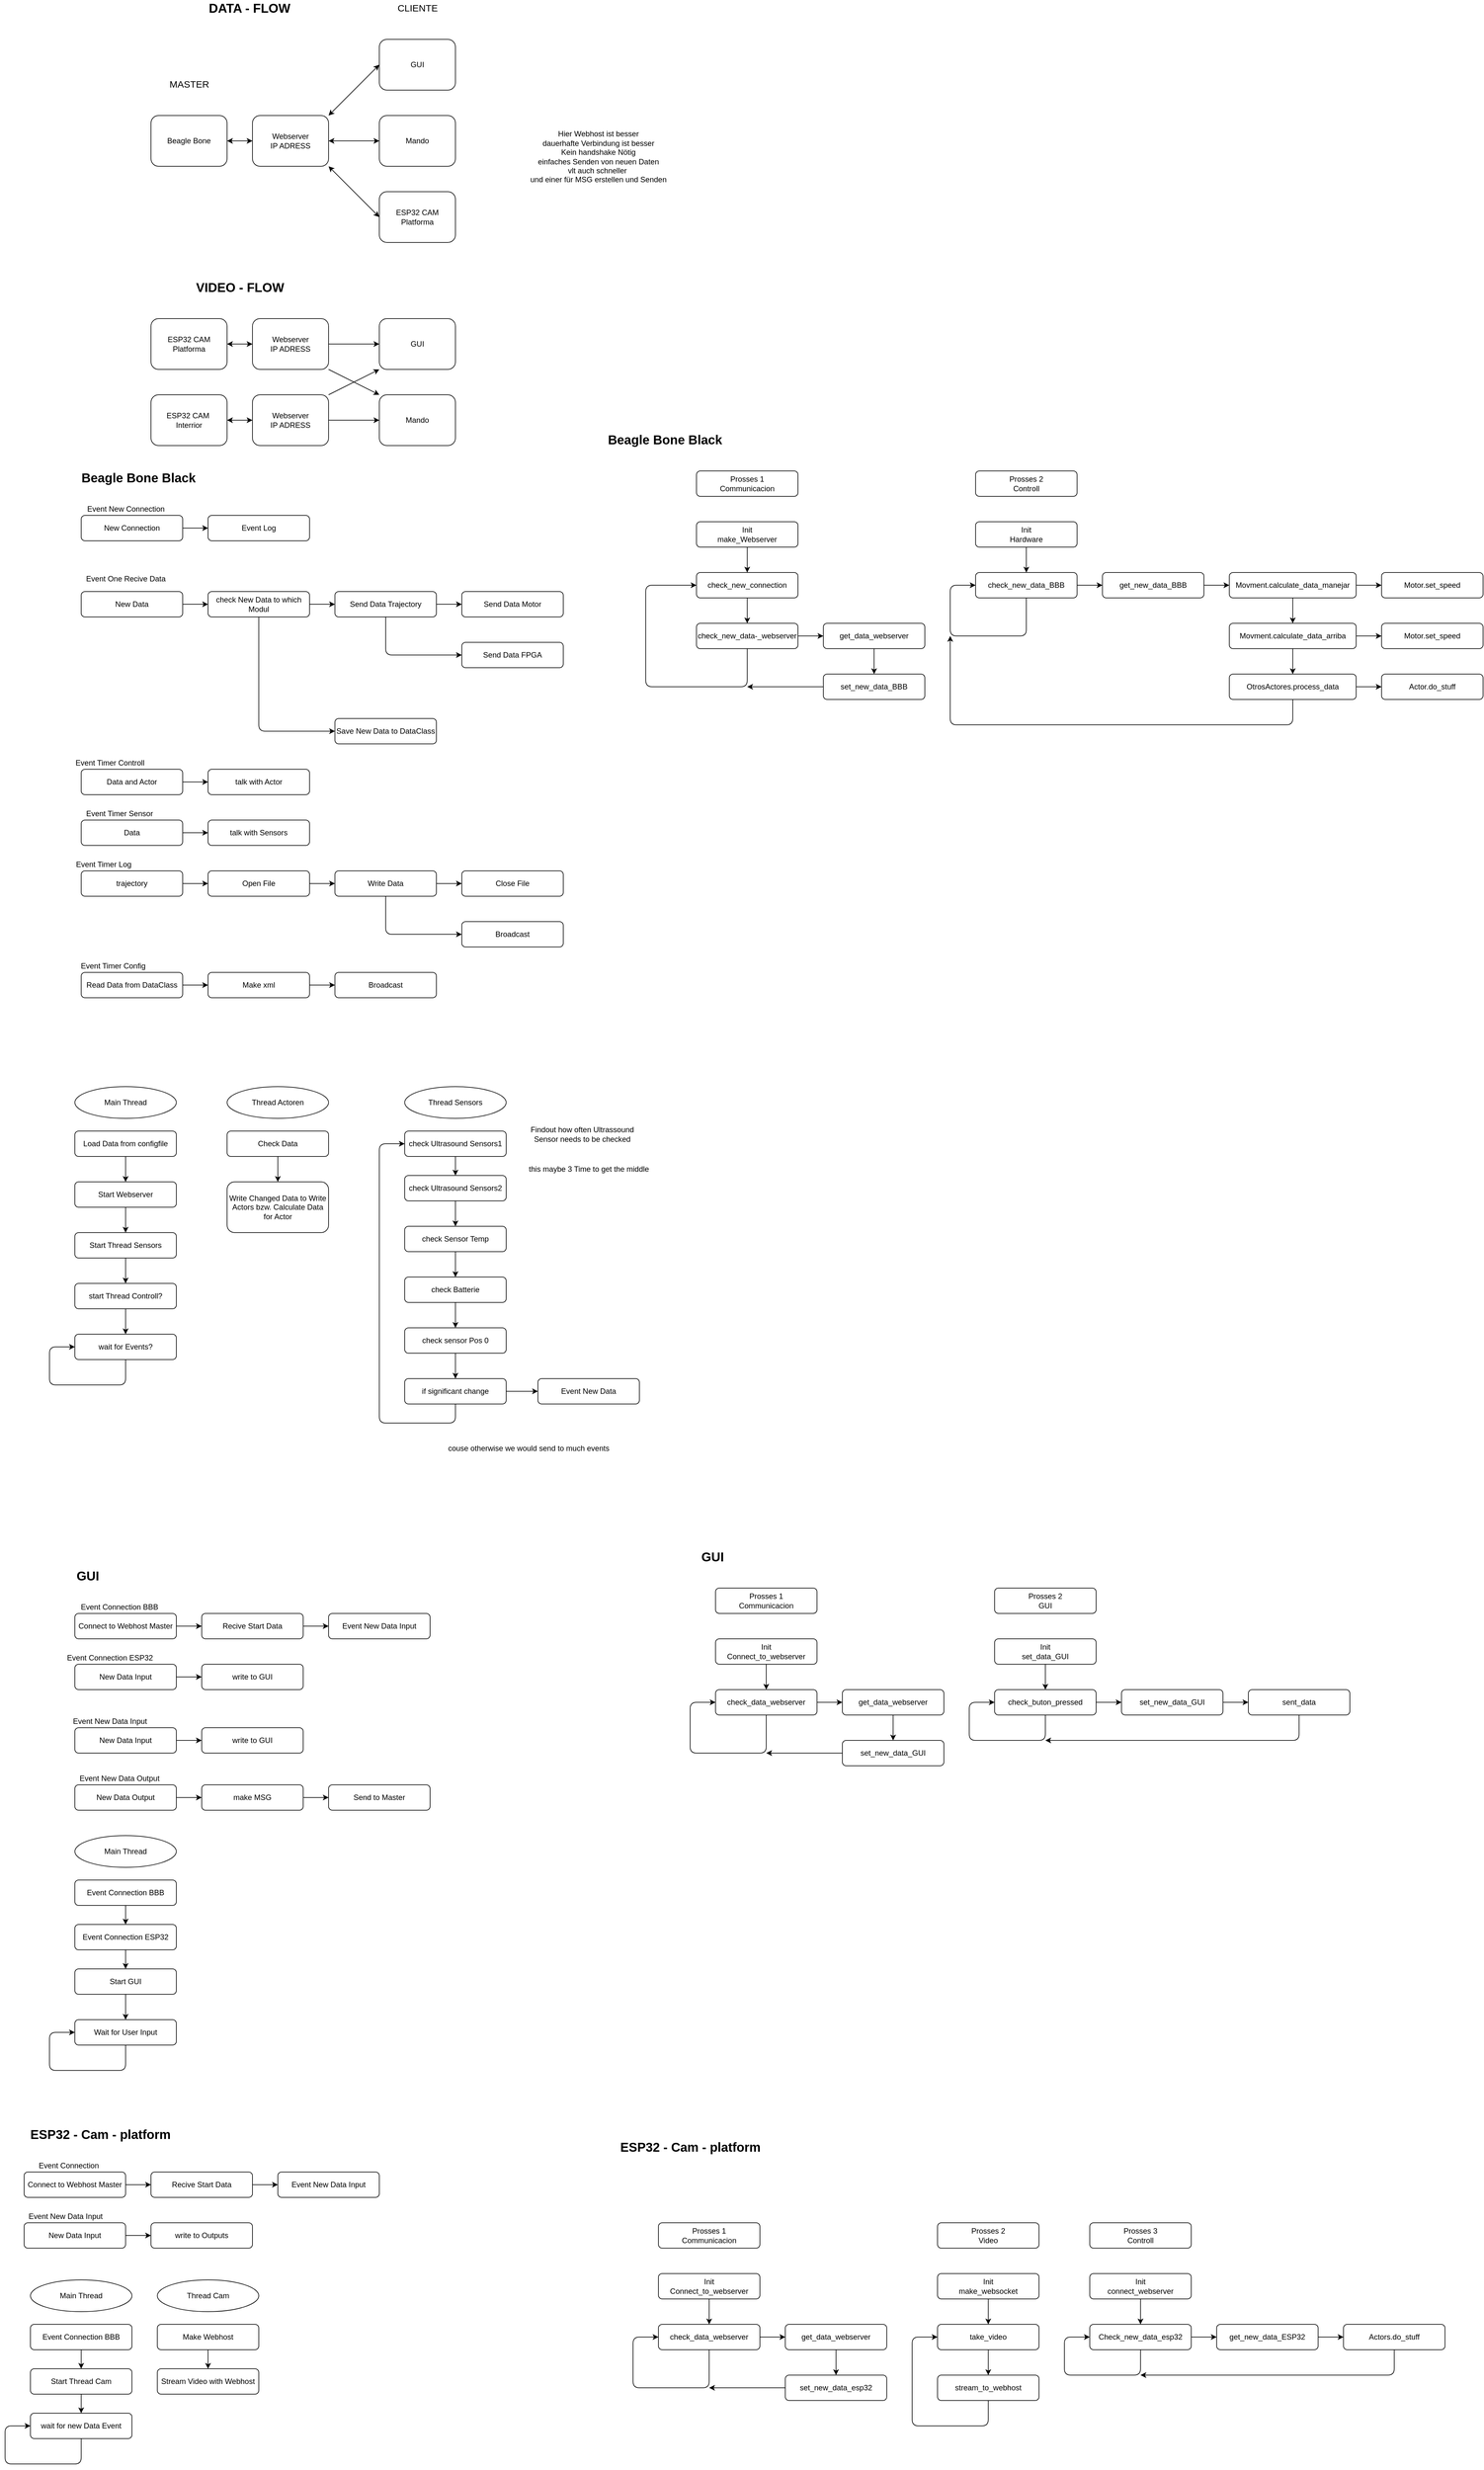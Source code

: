 <mxfile>
    <diagram id="vDkpHy24H6BLEEyWHWST" name="Page-1">
        <mxGraphModel dx="1338" dy="771" grid="1" gridSize="10" guides="1" tooltips="1" connect="1" arrows="1" fold="1" page="1" pageScale="1" pageWidth="850" pageHeight="1100" math="0" shadow="0">
            <root>
                <mxCell id="0"/>
                <mxCell id="1" parent="0"/>
                <mxCell id="81" value="" style="edgeStyle=none;html=1;fontSize=20;startArrow=classic;startFill=1;" parent="1" target="79" edge="1">
                    <mxGeometry relative="1" as="geometry">
                        <mxPoint x="510" y="250" as="sourcePoint"/>
                    </mxGeometry>
                </mxCell>
                <mxCell id="51" value="ESP32 CAM Platforma" style="rounded=1;whiteSpace=wrap;html=1;" parent="1" vertex="1">
                    <mxGeometry x="750" y="330" width="120" height="80" as="geometry"/>
                </mxCell>
                <mxCell id="53" value="GUI" style="rounded=1;whiteSpace=wrap;html=1;" parent="1" vertex="1">
                    <mxGeometry x="750" y="90" width="120" height="80" as="geometry"/>
                </mxCell>
                <mxCell id="55" value="Mando" style="rounded=1;whiteSpace=wrap;html=1;" parent="1" vertex="1">
                    <mxGeometry x="750" y="210" width="120" height="80" as="geometry"/>
                </mxCell>
                <mxCell id="59" value="&lt;font style=&quot;font-size: 15px&quot;&gt;MASTER&lt;/font&gt;" style="text;html=1;align=center;verticalAlign=middle;resizable=0;points=[];autosize=1;strokeColor=none;fillColor=none;" parent="1" vertex="1">
                    <mxGeometry x="410" y="150" width="80" height="20" as="geometry"/>
                </mxCell>
                <mxCell id="60" value="&lt;font style=&quot;font-size: 15px&quot;&gt;CLIENTE&lt;/font&gt;" style="text;html=1;align=center;verticalAlign=middle;resizable=0;points=[];autosize=1;strokeColor=none;fillColor=none;" parent="1" vertex="1">
                    <mxGeometry x="770" y="30" width="80" height="20" as="geometry"/>
                </mxCell>
                <mxCell id="61" value="&lt;font style=&quot;font-size: 20px&quot;&gt;&lt;b&gt;DATA - FLOW&lt;br&gt;&lt;/b&gt;&lt;/font&gt;" style="text;html=1;align=center;verticalAlign=middle;resizable=0;points=[];autosize=1;strokeColor=none;fillColor=none;" parent="1" vertex="1">
                    <mxGeometry x="475" y="30" width="140" height="20" as="geometry"/>
                </mxCell>
                <mxCell id="62" value="" style="endArrow=classic;startArrow=classic;html=1;fontSize=15;entryX=1;entryY=1;entryDx=0;entryDy=0;exitX=0;exitY=0.5;exitDx=0;exitDy=0;" parent="1" source="51" target="79" edge="1">
                    <mxGeometry width="50" height="50" relative="1" as="geometry">
                        <mxPoint x="530" y="430" as="sourcePoint"/>
                        <mxPoint x="580" y="380" as="targetPoint"/>
                    </mxGeometry>
                </mxCell>
                <mxCell id="68" value="GUI" style="rounded=1;whiteSpace=wrap;html=1;" parent="1" vertex="1">
                    <mxGeometry x="750" y="530" width="120" height="80" as="geometry"/>
                </mxCell>
                <mxCell id="69" value="Mando" style="rounded=1;whiteSpace=wrap;html=1;" parent="1" vertex="1">
                    <mxGeometry x="750" y="650" width="120" height="80" as="geometry"/>
                </mxCell>
                <mxCell id="72" value="&lt;font style=&quot;font-size: 20px&quot;&gt;&lt;b&gt;VIDEO - FLOW&lt;br&gt;&lt;/b&gt;&lt;/font&gt;" style="text;html=1;align=center;verticalAlign=middle;resizable=0;points=[];autosize=1;strokeColor=none;fillColor=none;" parent="1" vertex="1">
                    <mxGeometry x="455" y="470" width="150" height="20" as="geometry"/>
                </mxCell>
                <mxCell id="76" value="ESP32 CAM Platforma" style="rounded=1;whiteSpace=wrap;html=1;" parent="1" vertex="1">
                    <mxGeometry x="390" y="530" width="120" height="80" as="geometry"/>
                </mxCell>
                <mxCell id="77" value="ESP32 CAM&amp;nbsp;&lt;br&gt;Interrior" style="rounded=1;whiteSpace=wrap;html=1;" parent="1" vertex="1">
                    <mxGeometry x="390" y="650" width="120" height="80" as="geometry"/>
                </mxCell>
                <mxCell id="78" value="" style="endArrow=classic;startArrow=classic;html=1;fontSize=20;exitX=1;exitY=0.5;exitDx=0;exitDy=0;" parent="1" source="76" edge="1">
                    <mxGeometry width="50" height="50" relative="1" as="geometry">
                        <mxPoint x="560" y="810" as="sourcePoint"/>
                        <mxPoint x="550" y="570" as="targetPoint"/>
                    </mxGeometry>
                </mxCell>
                <mxCell id="79" value="Webserver&lt;br&gt;IP ADRESS" style="rounded=1;whiteSpace=wrap;html=1;" parent="1" vertex="1">
                    <mxGeometry x="550" y="210" width="120" height="80" as="geometry"/>
                </mxCell>
                <mxCell id="82" value="" style="endArrow=classic;startArrow=classic;html=1;fontSize=20;entryX=0;entryY=0.5;entryDx=0;entryDy=0;exitX=1;exitY=0.5;exitDx=0;exitDy=0;" parent="1" source="79" target="55" edge="1">
                    <mxGeometry width="50" height="50" relative="1" as="geometry">
                        <mxPoint x="540" y="430" as="sourcePoint"/>
                        <mxPoint x="590" y="380" as="targetPoint"/>
                    </mxGeometry>
                </mxCell>
                <mxCell id="83" value="" style="endArrow=classic;startArrow=classic;html=1;fontSize=20;entryX=0;entryY=0.5;entryDx=0;entryDy=0;exitX=1;exitY=0;exitDx=0;exitDy=0;" parent="1" source="79" target="53" edge="1">
                    <mxGeometry width="50" height="50" relative="1" as="geometry">
                        <mxPoint x="680" y="260" as="sourcePoint"/>
                        <mxPoint x="760" y="260" as="targetPoint"/>
                    </mxGeometry>
                </mxCell>
                <mxCell id="85" value="Webserver&lt;br&gt;IP ADRESS" style="rounded=1;whiteSpace=wrap;html=1;" parent="1" vertex="1">
                    <mxGeometry x="550" y="530" width="120" height="80" as="geometry"/>
                </mxCell>
                <mxCell id="87" value="Webserver&lt;br&gt;IP ADRESS" style="rounded=1;whiteSpace=wrap;html=1;" parent="1" vertex="1">
                    <mxGeometry x="550" y="650" width="120" height="80" as="geometry"/>
                </mxCell>
                <mxCell id="88" value="" style="endArrow=classic;startArrow=classic;html=1;fontSize=20;exitX=1;exitY=0.5;exitDx=0;exitDy=0;entryX=0;entryY=0.5;entryDx=0;entryDy=0;" parent="1" source="77" target="87" edge="1">
                    <mxGeometry width="50" height="50" relative="1" as="geometry">
                        <mxPoint x="520" y="580" as="sourcePoint"/>
                        <mxPoint x="560" y="580" as="targetPoint"/>
                    </mxGeometry>
                </mxCell>
                <mxCell id="92" value="" style="endArrow=classic;html=1;fontSize=20;entryX=0;entryY=0.5;entryDx=0;entryDy=0;exitX=1;exitY=0.5;exitDx=0;exitDy=0;" parent="1" source="85" target="68" edge="1">
                    <mxGeometry width="50" height="50" relative="1" as="geometry">
                        <mxPoint x="650" y="450" as="sourcePoint"/>
                        <mxPoint x="700" y="400" as="targetPoint"/>
                    </mxGeometry>
                </mxCell>
                <mxCell id="93" value="" style="endArrow=classic;html=1;fontSize=20;entryX=0;entryY=0;entryDx=0;entryDy=0;exitX=1;exitY=1;exitDx=0;exitDy=0;" parent="1" source="85" target="69" edge="1">
                    <mxGeometry width="50" height="50" relative="1" as="geometry">
                        <mxPoint x="680" y="580" as="sourcePoint"/>
                        <mxPoint x="760" y="580" as="targetPoint"/>
                    </mxGeometry>
                </mxCell>
                <mxCell id="94" value="" style="endArrow=classic;html=1;fontSize=20;entryX=0;entryY=1;entryDx=0;entryDy=0;exitX=1;exitY=0;exitDx=0;exitDy=0;" parent="1" source="87" target="68" edge="1">
                    <mxGeometry width="50" height="50" relative="1" as="geometry">
                        <mxPoint x="680" y="620" as="sourcePoint"/>
                        <mxPoint x="760" y="660" as="targetPoint"/>
                    </mxGeometry>
                </mxCell>
                <mxCell id="95" value="" style="endArrow=classic;html=1;fontSize=20;entryX=0;entryY=0.5;entryDx=0;entryDy=0;exitX=1;exitY=0.5;exitDx=0;exitDy=0;" parent="1" source="87" target="69" edge="1">
                    <mxGeometry width="50" height="50" relative="1" as="geometry">
                        <mxPoint x="680" y="660" as="sourcePoint"/>
                        <mxPoint x="760" y="620" as="targetPoint"/>
                    </mxGeometry>
                </mxCell>
                <mxCell id="96" value="Prosses 1&lt;br&gt;Communicacion" style="rounded=1;whiteSpace=wrap;html=1;" parent="1" vertex="1">
                    <mxGeometry x="1250" y="770" width="160" height="40" as="geometry"/>
                </mxCell>
                <mxCell id="97" value="Prosses 2&lt;br&gt;Controll" style="rounded=1;whiteSpace=wrap;html=1;" parent="1" vertex="1">
                    <mxGeometry x="1690" y="770" width="160" height="40" as="geometry"/>
                </mxCell>
                <mxCell id="107" value="" style="edgeStyle=none;html=1;" parent="1" source="99" target="105" edge="1">
                    <mxGeometry relative="1" as="geometry"/>
                </mxCell>
                <mxCell id="99" value="Init&lt;br&gt;make_Webserver" style="rounded=1;whiteSpace=wrap;html=1;" parent="1" vertex="1">
                    <mxGeometry x="1250" y="850" width="160" height="40" as="geometry"/>
                </mxCell>
                <mxCell id="159" value="" style="edgeStyle=none;html=1;" parent="1" source="100" target="158" edge="1">
                    <mxGeometry relative="1" as="geometry"/>
                </mxCell>
                <mxCell id="100" value="check_new_data-_webserver" style="rounded=1;whiteSpace=wrap;html=1;" parent="1" vertex="1">
                    <mxGeometry x="1250" y="1010" width="160" height="40" as="geometry"/>
                </mxCell>
                <mxCell id="157" value="" style="edgeStyle=none;html=1;" parent="1" source="102" edge="1">
                    <mxGeometry relative="1" as="geometry">
                        <mxPoint x="1330" y="1110" as="targetPoint"/>
                    </mxGeometry>
                </mxCell>
                <mxCell id="102" value="set_new_data_BBB" style="rounded=1;whiteSpace=wrap;html=1;" parent="1" vertex="1">
                    <mxGeometry x="1450" y="1090" width="160" height="40" as="geometry"/>
                </mxCell>
                <mxCell id="104" value="&lt;font style=&quot;font-size: 20px&quot;&gt;&lt;b&gt;Beagle Bone Black&lt;br&gt;&lt;/b&gt;&lt;/font&gt;" style="text;html=1;align=center;verticalAlign=middle;resizable=0;points=[];autosize=1;strokeColor=none;fillColor=none;" parent="1" vertex="1">
                    <mxGeometry x="270" y="770" width="200" height="20" as="geometry"/>
                </mxCell>
                <mxCell id="108" value="" style="edgeStyle=none;html=1;" parent="1" source="105" target="100" edge="1">
                    <mxGeometry relative="1" as="geometry"/>
                </mxCell>
                <mxCell id="105" value="check_new_connection" style="rounded=1;whiteSpace=wrap;html=1;" parent="1" vertex="1">
                    <mxGeometry x="1250" y="930" width="160" height="40" as="geometry"/>
                </mxCell>
                <mxCell id="113" value="" style="endArrow=classic;html=1;exitX=0.5;exitY=1;exitDx=0;exitDy=0;entryX=0;entryY=0.5;entryDx=0;entryDy=0;" parent="1" source="100" target="105" edge="1">
                    <mxGeometry width="50" height="50" relative="1" as="geometry">
                        <mxPoint x="1330" y="1130" as="sourcePoint"/>
                        <mxPoint x="1170" y="970" as="targetPoint"/>
                        <Array as="points">
                            <mxPoint x="1330" y="1110"/>
                            <mxPoint x="1240" y="1110"/>
                            <mxPoint x="1170" y="1110"/>
                            <mxPoint x="1170" y="950"/>
                        </Array>
                    </mxGeometry>
                </mxCell>
                <mxCell id="116" value="" style="edgeStyle=none;html=1;" parent="1" source="114" target="115" edge="1">
                    <mxGeometry relative="1" as="geometry"/>
                </mxCell>
                <mxCell id="114" value="Init&lt;br&gt;Hardware" style="rounded=1;whiteSpace=wrap;html=1;" parent="1" vertex="1">
                    <mxGeometry x="1690" y="850" width="160" height="40" as="geometry"/>
                </mxCell>
                <mxCell id="131" value="" style="edgeStyle=none;html=1;" parent="1" source="115" target="130" edge="1">
                    <mxGeometry relative="1" as="geometry"/>
                </mxCell>
                <mxCell id="115" value="check_new_data_BBB" style="rounded=1;whiteSpace=wrap;html=1;" parent="1" vertex="1">
                    <mxGeometry x="1690" y="930" width="160" height="40" as="geometry"/>
                </mxCell>
                <mxCell id="120" value="" style="edgeStyle=none;html=1;" parent="1" source="117" target="119" edge="1">
                    <mxGeometry relative="1" as="geometry"/>
                </mxCell>
                <mxCell id="122" value="" style="edgeStyle=none;html=1;" parent="1" source="117" target="121" edge="1">
                    <mxGeometry relative="1" as="geometry"/>
                </mxCell>
                <mxCell id="117" value="Movment.calculate_data_manejar" style="rounded=1;whiteSpace=wrap;html=1;" parent="1" vertex="1">
                    <mxGeometry x="2090" y="930" width="200" height="40" as="geometry"/>
                </mxCell>
                <mxCell id="119" value="Motor.set_speed" style="rounded=1;whiteSpace=wrap;html=1;" parent="1" vertex="1">
                    <mxGeometry x="2330" y="930" width="160" height="40" as="geometry"/>
                </mxCell>
                <mxCell id="124" value="" style="edgeStyle=none;html=1;" parent="1" source="121" target="123" edge="1">
                    <mxGeometry relative="1" as="geometry"/>
                </mxCell>
                <mxCell id="126" value="" style="edgeStyle=none;html=1;" parent="1" source="121" target="125" edge="1">
                    <mxGeometry relative="1" as="geometry"/>
                </mxCell>
                <mxCell id="121" value="Movment.calculate_data_arriba" style="rounded=1;whiteSpace=wrap;html=1;" parent="1" vertex="1">
                    <mxGeometry x="2090" y="1010" width="200" height="40" as="geometry"/>
                </mxCell>
                <mxCell id="123" value="Motor.set_speed" style="rounded=1;whiteSpace=wrap;html=1;" parent="1" vertex="1">
                    <mxGeometry x="2330" y="1010" width="160" height="40" as="geometry"/>
                </mxCell>
                <mxCell id="128" value="" style="edgeStyle=none;html=1;" parent="1" source="125" target="127" edge="1">
                    <mxGeometry relative="1" as="geometry"/>
                </mxCell>
                <mxCell id="125" value="OtrosActores.process_data" style="rounded=1;whiteSpace=wrap;html=1;" parent="1" vertex="1">
                    <mxGeometry x="2090" y="1090" width="200" height="40" as="geometry"/>
                </mxCell>
                <mxCell id="127" value="Actor.do_stuff" style="rounded=1;whiteSpace=wrap;html=1;" parent="1" vertex="1">
                    <mxGeometry x="2330" y="1090" width="160" height="40" as="geometry"/>
                </mxCell>
                <mxCell id="129" value="" style="endArrow=classic;html=1;exitX=0.5;exitY=1;exitDx=0;exitDy=0;entryX=0;entryY=0.5;entryDx=0;entryDy=0;" parent="1" source="115" target="115" edge="1">
                    <mxGeometry width="50" height="50" relative="1" as="geometry">
                        <mxPoint x="1770" y="1320" as="sourcePoint"/>
                        <mxPoint x="1650" y="870" as="targetPoint"/>
                        <Array as="points">
                            <mxPoint x="1770" y="1030"/>
                            <mxPoint x="1650" y="1030"/>
                            <mxPoint x="1650" y="950"/>
                        </Array>
                    </mxGeometry>
                </mxCell>
                <mxCell id="132" value="" style="edgeStyle=none;html=1;" parent="1" source="130" target="117" edge="1">
                    <mxGeometry relative="1" as="geometry"/>
                </mxCell>
                <mxCell id="130" value="get_new_data_BBB" style="rounded=1;whiteSpace=wrap;html=1;" parent="1" vertex="1">
                    <mxGeometry x="1890" y="930" width="160" height="40" as="geometry"/>
                </mxCell>
                <mxCell id="133" value="&lt;font style=&quot;font-size: 20px&quot;&gt;&lt;b&gt;GUI&lt;br&gt;&lt;/b&gt;&lt;/font&gt;" style="text;html=1;align=center;verticalAlign=middle;resizable=0;points=[];autosize=1;strokeColor=none;fillColor=none;" parent="1" vertex="1">
                    <mxGeometry x="265" y="2500" width="50" height="20" as="geometry"/>
                </mxCell>
                <mxCell id="134" value="Prosses 1&lt;br&gt;Communicacion" style="rounded=1;whiteSpace=wrap;html=1;" parent="1" vertex="1">
                    <mxGeometry x="1280" y="2530" width="160" height="40" as="geometry"/>
                </mxCell>
                <mxCell id="135" value="Prosses 2&lt;br&gt;GUI" style="rounded=1;whiteSpace=wrap;html=1;" parent="1" vertex="1">
                    <mxGeometry x="1720" y="2530" width="160" height="40" as="geometry"/>
                </mxCell>
                <mxCell id="154" value="" style="edgeStyle=none;html=1;" parent="1" source="138" target="139" edge="1">
                    <mxGeometry relative="1" as="geometry"/>
                </mxCell>
                <mxCell id="138" value="Init&lt;br&gt;Connect_to_webserver" style="rounded=1;whiteSpace=wrap;html=1;" parent="1" vertex="1">
                    <mxGeometry x="1280" y="2610" width="160" height="40" as="geometry"/>
                </mxCell>
                <mxCell id="232" value="" style="edgeStyle=none;html=1;" parent="1" source="139" target="151" edge="1">
                    <mxGeometry relative="1" as="geometry"/>
                </mxCell>
                <mxCell id="139" value="check_data_webserver" style="rounded=1;whiteSpace=wrap;html=1;" parent="1" vertex="1">
                    <mxGeometry x="1280" y="2690" width="160" height="40" as="geometry"/>
                </mxCell>
                <mxCell id="141" value="Init&lt;br&gt;set_data_GUI" style="rounded=1;whiteSpace=wrap;html=1;" parent="1" vertex="1">
                    <mxGeometry x="1720" y="2610" width="160" height="40" as="geometry"/>
                </mxCell>
                <mxCell id="145" value="" style="edgeStyle=none;html=1;" parent="1" target="144" edge="1">
                    <mxGeometry relative="1" as="geometry">
                        <mxPoint x="1800" y="2650" as="sourcePoint"/>
                    </mxGeometry>
                </mxCell>
                <mxCell id="234" value="" style="edgeStyle=none;html=1;" parent="1" source="144" target="155" edge="1">
                    <mxGeometry relative="1" as="geometry"/>
                </mxCell>
                <mxCell id="144" value="check_buton_pressed" style="rounded=1;whiteSpace=wrap;html=1;" parent="1" vertex="1">
                    <mxGeometry x="1720" y="2690" width="160" height="40" as="geometry"/>
                </mxCell>
                <mxCell id="146" value="sent_data" style="rounded=1;whiteSpace=wrap;html=1;" parent="1" vertex="1">
                    <mxGeometry x="2120" y="2690" width="160" height="40" as="geometry"/>
                </mxCell>
                <mxCell id="165" value="" style="edgeStyle=none;html=1;" parent="1" source="151" target="162" edge="1">
                    <mxGeometry relative="1" as="geometry"/>
                </mxCell>
                <mxCell id="151" value="get_data_webserver" style="rounded=1;whiteSpace=wrap;html=1;" parent="1" vertex="1">
                    <mxGeometry x="1480" y="2690" width="160" height="40" as="geometry"/>
                </mxCell>
                <mxCell id="156" value="" style="edgeStyle=none;html=1;" parent="1" source="155" target="146" edge="1">
                    <mxGeometry relative="1" as="geometry"/>
                </mxCell>
                <mxCell id="155" value="set_new_data_GUI" style="rounded=1;whiteSpace=wrap;html=1;" parent="1" vertex="1">
                    <mxGeometry x="1920" y="2690" width="160" height="40" as="geometry"/>
                </mxCell>
                <mxCell id="160" value="" style="edgeStyle=none;html=1;" parent="1" source="158" target="102" edge="1">
                    <mxGeometry relative="1" as="geometry"/>
                </mxCell>
                <mxCell id="158" value="get_data_webserver" style="rounded=1;whiteSpace=wrap;html=1;" parent="1" vertex="1">
                    <mxGeometry x="1450" y="1010" width="160" height="40" as="geometry"/>
                </mxCell>
                <mxCell id="163" value="" style="edgeStyle=none;html=1;" parent="1" source="162" edge="1">
                    <mxGeometry relative="1" as="geometry">
                        <mxPoint x="1360" y="2790" as="targetPoint"/>
                    </mxGeometry>
                </mxCell>
                <mxCell id="162" value="set_new_data_GUI" style="rounded=1;whiteSpace=wrap;html=1;" parent="1" vertex="1">
                    <mxGeometry x="1480" y="2770" width="160" height="40" as="geometry"/>
                </mxCell>
                <mxCell id="164" value="" style="endArrow=classic;html=1;exitX=0.5;exitY=1;exitDx=0;exitDy=0;entryX=0;entryY=0.5;entryDx=0;entryDy=0;" parent="1" source="139" target="139" edge="1">
                    <mxGeometry width="50" height="50" relative="1" as="geometry">
                        <mxPoint x="1360" y="2810" as="sourcePoint"/>
                        <mxPoint x="1240" y="2690" as="targetPoint"/>
                        <Array as="points">
                            <mxPoint x="1360" y="2790"/>
                            <mxPoint x="1240" y="2790"/>
                            <mxPoint x="1240" y="2710"/>
                        </Array>
                    </mxGeometry>
                </mxCell>
                <mxCell id="166" value="" style="endArrow=classic;html=1;exitX=0.5;exitY=1;exitDx=0;exitDy=0;entryX=0;entryY=0.5;entryDx=0;entryDy=0;" parent="1" target="144" edge="1">
                    <mxGeometry width="50" height="50" relative="1" as="geometry">
                        <mxPoint x="1800" y="2730" as="sourcePoint"/>
                        <mxPoint x="1720" y="2630" as="targetPoint"/>
                        <Array as="points">
                            <mxPoint x="1800" y="2770"/>
                            <mxPoint x="1680" y="2770"/>
                            <mxPoint x="1680" y="2710"/>
                        </Array>
                    </mxGeometry>
                </mxCell>
                <mxCell id="167" value="&lt;font style=&quot;font-size: 20px&quot;&gt;&lt;b&gt;ESP32 - Cam - platform&lt;br&gt;&lt;/b&gt;&lt;/font&gt;" style="text;html=1;align=center;verticalAlign=middle;resizable=0;points=[];autosize=1;strokeColor=none;fillColor=none;" parent="1" vertex="1">
                    <mxGeometry x="190" y="3380" width="240" height="20" as="geometry"/>
                </mxCell>
                <mxCell id="168" value="Prosses 1&lt;br&gt;Communicacion" style="rounded=1;whiteSpace=wrap;html=1;" parent="1" vertex="1">
                    <mxGeometry x="1190" y="3530" width="160" height="40" as="geometry"/>
                </mxCell>
                <mxCell id="169" value="Prosses 3&lt;br&gt;Controll" style="rounded=1;whiteSpace=wrap;html=1;" parent="1" vertex="1">
                    <mxGeometry x="1870" y="3530" width="160" height="40" as="geometry"/>
                </mxCell>
                <mxCell id="170" value="" style="edgeStyle=none;html=1;" parent="1" source="171" target="173" edge="1">
                    <mxGeometry relative="1" as="geometry"/>
                </mxCell>
                <mxCell id="171" value="Init&lt;br&gt;make_websocket" style="rounded=1;whiteSpace=wrap;html=1;" parent="1" vertex="1">
                    <mxGeometry x="1630" y="3610" width="160" height="40" as="geometry"/>
                </mxCell>
                <mxCell id="190" value="" style="edgeStyle=none;html=1;" parent="1" source="173" target="183" edge="1">
                    <mxGeometry relative="1" as="geometry"/>
                </mxCell>
                <mxCell id="173" value="take_video" style="rounded=1;whiteSpace=wrap;html=1;" parent="1" vertex="1">
                    <mxGeometry x="1630" y="3690" width="160" height="40" as="geometry"/>
                </mxCell>
                <mxCell id="174" value="Init&lt;br&gt;connect_webserver" style="rounded=1;whiteSpace=wrap;html=1;" parent="1" vertex="1">
                    <mxGeometry x="1870" y="3610" width="160" height="40" as="geometry"/>
                </mxCell>
                <mxCell id="175" value="" style="edgeStyle=none;html=1;" parent="1" target="177" edge="1">
                    <mxGeometry relative="1" as="geometry">
                        <mxPoint x="1950" y="3650" as="sourcePoint"/>
                    </mxGeometry>
                </mxCell>
                <mxCell id="235" value="" style="edgeStyle=none;html=1;" parent="1" source="177" target="182" edge="1">
                    <mxGeometry relative="1" as="geometry"/>
                </mxCell>
                <mxCell id="177" value="Check_new_data_esp32" style="rounded=1;whiteSpace=wrap;html=1;" parent="1" vertex="1">
                    <mxGeometry x="1870" y="3690" width="160" height="40" as="geometry"/>
                </mxCell>
                <mxCell id="178" value="Actors.do_stuff" style="rounded=1;whiteSpace=wrap;html=1;" parent="1" vertex="1">
                    <mxGeometry x="2270" y="3690" width="160" height="40" as="geometry"/>
                </mxCell>
                <mxCell id="181" value="" style="edgeStyle=none;html=1;" parent="1" source="182" edge="1">
                    <mxGeometry relative="1" as="geometry">
                        <mxPoint x="2270" y="3710" as="targetPoint"/>
                    </mxGeometry>
                </mxCell>
                <mxCell id="182" value="get_new_data_ESP32" style="rounded=1;whiteSpace=wrap;html=1;" parent="1" vertex="1">
                    <mxGeometry x="2070" y="3690" width="160" height="40" as="geometry"/>
                </mxCell>
                <mxCell id="183" value="stream_to_webhost" style="rounded=1;whiteSpace=wrap;html=1;" parent="1" vertex="1">
                    <mxGeometry x="1630" y="3770" width="160" height="40" as="geometry"/>
                </mxCell>
                <mxCell id="186" value="" style="endArrow=classic;html=1;exitX=0.5;exitY=1;exitDx=0;exitDy=0;entryX=0;entryY=0.5;entryDx=0;entryDy=0;" parent="1" source="183" target="173" edge="1">
                    <mxGeometry width="50" height="50" relative="1" as="geometry">
                        <mxPoint x="1600" y="3910" as="sourcePoint"/>
                        <mxPoint x="1590" y="3690" as="targetPoint"/>
                        <Array as="points">
                            <mxPoint x="1710" y="3850"/>
                            <mxPoint x="1590" y="3850"/>
                            <mxPoint x="1590" y="3710"/>
                        </Array>
                    </mxGeometry>
                </mxCell>
                <mxCell id="187" value="" style="endArrow=classic;html=1;exitX=0.5;exitY=1;exitDx=0;exitDy=0;entryX=0;entryY=0.5;entryDx=0;entryDy=0;" parent="1" target="177" edge="1">
                    <mxGeometry width="50" height="50" relative="1" as="geometry">
                        <mxPoint x="1950" y="3730" as="sourcePoint"/>
                        <mxPoint x="1870" y="3630" as="targetPoint"/>
                        <Array as="points">
                            <mxPoint x="1950" y="3770"/>
                            <mxPoint x="1830" y="3770"/>
                            <mxPoint x="1830" y="3710"/>
                        </Array>
                    </mxGeometry>
                </mxCell>
                <mxCell id="212" value="Prosses 2&lt;br&gt;Video" style="rounded=1;whiteSpace=wrap;html=1;" parent="1" vertex="1">
                    <mxGeometry x="1630" y="3530" width="160" height="40" as="geometry"/>
                </mxCell>
                <mxCell id="213" value="" style="edgeStyle=none;html=1;" parent="1" source="214" target="217" edge="1">
                    <mxGeometry relative="1" as="geometry"/>
                </mxCell>
                <mxCell id="214" value="Init&lt;br&gt;Connect_to_webserver" style="rounded=1;whiteSpace=wrap;html=1;" parent="1" vertex="1">
                    <mxGeometry x="1190" y="3610" width="160" height="40" as="geometry"/>
                </mxCell>
                <mxCell id="215" value="" style="edgeStyle=none;html=1;" parent="1" source="217" target="219" edge="1">
                    <mxGeometry relative="1" as="geometry">
                        <Array as="points">
                            <mxPoint x="1370" y="3710"/>
                        </Array>
                    </mxGeometry>
                </mxCell>
                <mxCell id="217" value="check_data_webserver" style="rounded=1;whiteSpace=wrap;html=1;" parent="1" vertex="1">
                    <mxGeometry x="1190" y="3690" width="160" height="40" as="geometry"/>
                </mxCell>
                <mxCell id="218" value="" style="edgeStyle=none;html=1;" parent="1" source="219" target="222" edge="1">
                    <mxGeometry relative="1" as="geometry"/>
                </mxCell>
                <mxCell id="219" value="get_data_webserver" style="rounded=1;whiteSpace=wrap;html=1;" parent="1" vertex="1">
                    <mxGeometry x="1390" y="3690" width="160" height="40" as="geometry"/>
                </mxCell>
                <mxCell id="221" value="" style="edgeStyle=none;html=1;" parent="1" source="222" edge="1">
                    <mxGeometry relative="1" as="geometry">
                        <mxPoint x="1270" y="3790" as="targetPoint"/>
                    </mxGeometry>
                </mxCell>
                <mxCell id="222" value="set_new_data_esp32" style="rounded=1;whiteSpace=wrap;html=1;" parent="1" vertex="1">
                    <mxGeometry x="1390" y="3770" width="160" height="40" as="geometry"/>
                </mxCell>
                <mxCell id="223" value="" style="endArrow=classic;html=1;exitX=0.5;exitY=1;exitDx=0;exitDy=0;entryX=0;entryY=0.5;entryDx=0;entryDy=0;" parent="1" source="217" target="217" edge="1">
                    <mxGeometry width="50" height="50" relative="1" as="geometry">
                        <mxPoint x="1270" y="3810" as="sourcePoint"/>
                        <mxPoint x="1150" y="3690" as="targetPoint"/>
                        <Array as="points">
                            <mxPoint x="1270" y="3790"/>
                            <mxPoint x="1150" y="3790"/>
                            <mxPoint x="1150" y="3710"/>
                        </Array>
                    </mxGeometry>
                </mxCell>
                <mxCell id="225" value="" style="endArrow=classic;html=1;exitX=0.5;exitY=1;exitDx=0;exitDy=0;" parent="1" source="125" edge="1">
                    <mxGeometry width="50" height="50" relative="1" as="geometry">
                        <mxPoint x="2170" y="1170" as="sourcePoint"/>
                        <mxPoint x="1650" y="1030" as="targetPoint"/>
                        <Array as="points">
                            <mxPoint x="2190" y="1170"/>
                            <mxPoint x="1960" y="1170"/>
                            <mxPoint x="1650" y="1170"/>
                        </Array>
                    </mxGeometry>
                </mxCell>
                <mxCell id="226" value="" style="endArrow=classic;html=1;exitX=0.5;exitY=1;exitDx=0;exitDy=0;" parent="1" source="178" edge="1">
                    <mxGeometry width="50" height="50" relative="1" as="geometry">
                        <mxPoint x="2080" y="3870" as="sourcePoint"/>
                        <mxPoint x="1950" y="3770" as="targetPoint"/>
                        <Array as="points">
                            <mxPoint x="2350" y="3770"/>
                        </Array>
                    </mxGeometry>
                </mxCell>
                <mxCell id="228" value="" style="endArrow=classic;html=1;exitX=0.5;exitY=1;exitDx=0;exitDy=0;" parent="1" source="146" edge="1">
                    <mxGeometry width="50" height="50" relative="1" as="geometry">
                        <mxPoint x="2170" y="2850" as="sourcePoint"/>
                        <mxPoint x="1800" y="2770" as="targetPoint"/>
                        <Array as="points">
                            <mxPoint x="2200" y="2770"/>
                        </Array>
                    </mxGeometry>
                </mxCell>
                <mxCell id="229" value="Beagle Bone" style="rounded=1;whiteSpace=wrap;html=1;" parent="1" vertex="1">
                    <mxGeometry x="390" y="210" width="120" height="80" as="geometry"/>
                </mxCell>
                <mxCell id="239" value="" style="edgeStyle=none;html=1;" parent="1" source="236" edge="1">
                    <mxGeometry relative="1" as="geometry">
                        <mxPoint x="480" y="860" as="targetPoint"/>
                    </mxGeometry>
                </mxCell>
                <mxCell id="236" value="New Connection" style="rounded=1;whiteSpace=wrap;html=1;" parent="1" vertex="1">
                    <mxGeometry x="280" y="840" width="160" height="40" as="geometry"/>
                </mxCell>
                <mxCell id="237" value="Event New Connection" style="text;html=1;align=center;verticalAlign=middle;resizable=0;points=[];autosize=1;strokeColor=none;fillColor=none;" parent="1" vertex="1">
                    <mxGeometry x="280" y="820" width="140" height="20" as="geometry"/>
                </mxCell>
                <mxCell id="443" value="" style="edgeStyle=none;html=1;" edge="1" parent="1" source="240" target="300">
                    <mxGeometry relative="1" as="geometry"/>
                </mxCell>
                <mxCell id="240" value="New Data" style="rounded=1;whiteSpace=wrap;html=1;" parent="1" vertex="1">
                    <mxGeometry x="280" y="960" width="160" height="40" as="geometry"/>
                </mxCell>
                <mxCell id="241" value="Event One Recive Data" style="text;html=1;align=center;verticalAlign=middle;resizable=0;points=[];autosize=1;strokeColor=none;fillColor=none;" parent="1" vertex="1">
                    <mxGeometry x="280" y="930" width="140" height="20" as="geometry"/>
                </mxCell>
                <mxCell id="242" value="Save New Data to DataClass" style="rounded=1;whiteSpace=wrap;html=1;" parent="1" vertex="1">
                    <mxGeometry x="680" y="1160" width="160" height="40" as="geometry"/>
                </mxCell>
                <mxCell id="251" value="" style="edgeStyle=none;html=1;" parent="1" source="246" target="248" edge="1">
                    <mxGeometry relative="1" as="geometry"/>
                </mxCell>
                <mxCell id="246" value="trajectory" style="rounded=1;whiteSpace=wrap;html=1;" parent="1" vertex="1">
                    <mxGeometry x="280" y="1400" width="160" height="40" as="geometry"/>
                </mxCell>
                <mxCell id="247" value="Event Timer Log" style="text;html=1;align=center;verticalAlign=middle;resizable=0;points=[];autosize=1;strokeColor=none;fillColor=none;" parent="1" vertex="1">
                    <mxGeometry x="265" y="1380" width="100" height="20" as="geometry"/>
                </mxCell>
                <mxCell id="252" value="" style="edgeStyle=none;html=1;" parent="1" source="248" target="249" edge="1">
                    <mxGeometry relative="1" as="geometry"/>
                </mxCell>
                <mxCell id="248" value="Open File" style="rounded=1;whiteSpace=wrap;html=1;" parent="1" vertex="1">
                    <mxGeometry x="480" y="1400" width="160" height="40" as="geometry"/>
                </mxCell>
                <mxCell id="253" value="" style="edgeStyle=none;html=1;" parent="1" source="249" target="250" edge="1">
                    <mxGeometry relative="1" as="geometry"/>
                </mxCell>
                <mxCell id="467" value="" style="edgeStyle=none;html=1;entryX=0;entryY=0.5;entryDx=0;entryDy=0;" edge="1" parent="1" source="249" target="465">
                    <mxGeometry relative="1" as="geometry">
                        <mxPoint x="760" y="1520" as="targetPoint"/>
                        <Array as="points">
                            <mxPoint x="760" y="1500"/>
                        </Array>
                    </mxGeometry>
                </mxCell>
                <mxCell id="249" value="Write Data" style="rounded=1;whiteSpace=wrap;html=1;" parent="1" vertex="1">
                    <mxGeometry x="680" y="1400" width="160" height="40" as="geometry"/>
                </mxCell>
                <mxCell id="250" value="Close File" style="rounded=1;whiteSpace=wrap;html=1;" parent="1" vertex="1">
                    <mxGeometry x="880" y="1400" width="160" height="40" as="geometry"/>
                </mxCell>
                <mxCell id="255" value="Event Log" style="rounded=1;whiteSpace=wrap;html=1;" parent="1" vertex="1">
                    <mxGeometry x="480" y="840" width="160" height="40" as="geometry"/>
                </mxCell>
                <mxCell id="283" value="" style="edgeStyle=none;html=1;" parent="1" source="259" target="260" edge="1">
                    <mxGeometry relative="1" as="geometry"/>
                </mxCell>
                <mxCell id="259" value="Load Data from configfile" style="rounded=1;whiteSpace=wrap;html=1;" parent="1" vertex="1">
                    <mxGeometry x="270" y="1810" width="160" height="40" as="geometry"/>
                </mxCell>
                <mxCell id="329" value="" style="edgeStyle=none;html=1;" parent="1" source="260" target="328" edge="1">
                    <mxGeometry relative="1" as="geometry"/>
                </mxCell>
                <mxCell id="260" value="Start Webserver" style="rounded=1;whiteSpace=wrap;html=1;" parent="1" vertex="1">
                    <mxGeometry x="270" y="1890" width="160" height="40" as="geometry"/>
                </mxCell>
                <mxCell id="285" value="" style="edgeStyle=none;html=1;" parent="1" source="261" target="277" edge="1">
                    <mxGeometry relative="1" as="geometry"/>
                </mxCell>
                <mxCell id="261" value="check Sensor Temp" style="rounded=1;whiteSpace=wrap;html=1;" parent="1" vertex="1">
                    <mxGeometry x="790" y="1960" width="160" height="40" as="geometry"/>
                </mxCell>
                <mxCell id="271" value="" style="edgeStyle=none;html=1;" parent="1" source="262" target="265" edge="1">
                    <mxGeometry relative="1" as="geometry"/>
                </mxCell>
                <mxCell id="262" value="check Ultrasound Sensors1" style="rounded=1;whiteSpace=wrap;html=1;" parent="1" vertex="1">
                    <mxGeometry x="790" y="1810" width="160" height="40" as="geometry"/>
                </mxCell>
                <mxCell id="264" value="Thread Sensors" style="ellipse;whiteSpace=wrap;html=1;" parent="1" vertex="1">
                    <mxGeometry x="790" y="1740" width="160" height="50" as="geometry"/>
                </mxCell>
                <mxCell id="290" value="" style="edgeStyle=none;html=1;" parent="1" source="265" target="261" edge="1">
                    <mxGeometry relative="1" as="geometry"/>
                </mxCell>
                <mxCell id="265" value="check Ultrasound Sensors2" style="rounded=1;whiteSpace=wrap;html=1;" parent="1" vertex="1">
                    <mxGeometry x="790" y="1880" width="160" height="40" as="geometry"/>
                </mxCell>
                <mxCell id="270" value="" style="edgeStyle=none;html=1;" parent="1" source="266" target="268" edge="1">
                    <mxGeometry relative="1" as="geometry"/>
                </mxCell>
                <mxCell id="266" value="if significant change" style="rounded=1;whiteSpace=wrap;html=1;" parent="1" vertex="1">
                    <mxGeometry x="790" y="2200" width="160" height="40" as="geometry"/>
                </mxCell>
                <mxCell id="268" value="Event New Data" style="rounded=1;whiteSpace=wrap;html=1;" parent="1" vertex="1">
                    <mxGeometry x="1000" y="2200" width="160" height="40" as="geometry"/>
                </mxCell>
                <mxCell id="273" value="this maybe 3 Time to get the middle" style="text;html=1;align=center;verticalAlign=middle;resizable=0;points=[];autosize=1;strokeColor=none;fillColor=none;" parent="1" vertex="1">
                    <mxGeometry x="980" y="1860" width="200" height="20" as="geometry"/>
                </mxCell>
                <mxCell id="274" value="couse otherwise we would send to much events" style="text;html=1;align=center;verticalAlign=middle;resizable=0;points=[];autosize=1;strokeColor=none;fillColor=none;" parent="1" vertex="1">
                    <mxGeometry x="850" y="2300" width="270" height="20" as="geometry"/>
                </mxCell>
                <mxCell id="275" value="Findout how often Ultrassound Sensor needs to be checked" style="text;html=1;strokeColor=none;fillColor=none;align=center;verticalAlign=middle;whiteSpace=wrap;rounded=0;" parent="1" vertex="1">
                    <mxGeometry x="980" y="1800" width="180" height="30" as="geometry"/>
                </mxCell>
                <mxCell id="288" value="" style="edgeStyle=none;html=1;" parent="1" source="277" target="279" edge="1">
                    <mxGeometry relative="1" as="geometry"/>
                </mxCell>
                <mxCell id="277" value="check Batterie" style="rounded=1;whiteSpace=wrap;html=1;" parent="1" vertex="1">
                    <mxGeometry x="790" y="2040" width="160" height="40" as="geometry"/>
                </mxCell>
                <mxCell id="289" value="" style="edgeStyle=none;html=1;" parent="1" source="279" target="266" edge="1">
                    <mxGeometry relative="1" as="geometry"/>
                </mxCell>
                <mxCell id="279" value="check sensor Pos 0" style="rounded=1;whiteSpace=wrap;html=1;" parent="1" vertex="1">
                    <mxGeometry x="790" y="2120" width="160" height="40" as="geometry"/>
                </mxCell>
                <mxCell id="280" value="Main Thread" style="ellipse;whiteSpace=wrap;html=1;" parent="1" vertex="1">
                    <mxGeometry x="270" y="1740" width="160" height="50" as="geometry"/>
                </mxCell>
                <mxCell id="287" value="" style="endArrow=classic;html=1;exitX=0.5;exitY=1;exitDx=0;exitDy=0;entryX=0;entryY=0.5;entryDx=0;entryDy=0;" parent="1" source="266" target="262" edge="1">
                    <mxGeometry width="50" height="50" relative="1" as="geometry">
                        <mxPoint x="890" y="2130" as="sourcePoint"/>
                        <mxPoint x="790" y="1830" as="targetPoint"/>
                        <Array as="points">
                            <mxPoint x="870" y="2270"/>
                            <mxPoint x="750" y="2270"/>
                            <mxPoint x="750" y="2050"/>
                            <mxPoint x="750" y="1830"/>
                        </Array>
                    </mxGeometry>
                </mxCell>
                <mxCell id="291" value="&lt;font style=&quot;font-size: 20px&quot;&gt;&lt;b&gt;ESP32 - Cam - platform&lt;br&gt;&lt;/b&gt;&lt;/font&gt;" style="text;html=1;align=center;verticalAlign=middle;resizable=0;points=[];autosize=1;strokeColor=none;fillColor=none;" parent="1" vertex="1">
                    <mxGeometry x="1120" y="3400" width="240" height="20" as="geometry"/>
                </mxCell>
                <mxCell id="292" value="&lt;font style=&quot;font-size: 20px&quot;&gt;&lt;b&gt;GUI&lt;br&gt;&lt;/b&gt;&lt;/font&gt;" style="text;html=1;align=center;verticalAlign=middle;resizable=0;points=[];autosize=1;strokeColor=none;fillColor=none;" parent="1" vertex="1">
                    <mxGeometry x="1250" y="2470" width="50" height="20" as="geometry"/>
                </mxCell>
                <mxCell id="293" value="&lt;font style=&quot;font-size: 20px&quot;&gt;&lt;b&gt;Beagle Bone Black&lt;br&gt;&lt;/b&gt;&lt;/font&gt;" style="text;html=1;align=center;verticalAlign=middle;resizable=0;points=[];autosize=1;strokeColor=none;fillColor=none;" parent="1" vertex="1">
                    <mxGeometry x="1100" y="710" width="200" height="20" as="geometry"/>
                </mxCell>
                <mxCell id="447" value="" style="edgeStyle=none;html=1;" edge="1" parent="1" source="300" target="446">
                    <mxGeometry relative="1" as="geometry"/>
                </mxCell>
                <mxCell id="300" value="check New Data to which Modul" style="rounded=1;whiteSpace=wrap;html=1;" parent="1" vertex="1">
                    <mxGeometry x="480" y="960" width="160" height="40" as="geometry"/>
                </mxCell>
                <mxCell id="320" value="Event Timer Controll" style="text;html=1;align=center;verticalAlign=middle;resizable=0;points=[];autosize=1;strokeColor=none;fillColor=none;" parent="1" vertex="1">
                    <mxGeometry x="265" y="1220" width="120" height="20" as="geometry"/>
                </mxCell>
                <mxCell id="321" value="" style="edgeStyle=none;html=1;" parent="1" source="322" edge="1">
                    <mxGeometry relative="1" as="geometry">
                        <mxPoint x="480" y="1260" as="targetPoint"/>
                    </mxGeometry>
                </mxCell>
                <mxCell id="322" value="Data and Actor" style="rounded=1;whiteSpace=wrap;html=1;" parent="1" vertex="1">
                    <mxGeometry x="280" y="1240" width="160" height="40" as="geometry"/>
                </mxCell>
                <mxCell id="323" value="talk with Actor" style="rounded=1;whiteSpace=wrap;html=1;" parent="1" vertex="1">
                    <mxGeometry x="480" y="1240" width="160" height="40" as="geometry"/>
                </mxCell>
                <mxCell id="339" value="" style="edgeStyle=none;html=1;" parent="1" source="328" target="338" edge="1">
                    <mxGeometry relative="1" as="geometry"/>
                </mxCell>
                <mxCell id="328" value="Start Thread Sensors" style="rounded=1;whiteSpace=wrap;html=1;" parent="1" vertex="1">
                    <mxGeometry x="270" y="1970" width="160" height="40" as="geometry"/>
                </mxCell>
                <mxCell id="332" value="" style="edgeStyle=none;html=1;" parent="1" source="333" target="335" edge="1">
                    <mxGeometry relative="1" as="geometry"/>
                </mxCell>
                <mxCell id="333" value="Check Data" style="rounded=1;whiteSpace=wrap;html=1;" parent="1" vertex="1">
                    <mxGeometry x="510" y="1810" width="160" height="40" as="geometry"/>
                </mxCell>
                <mxCell id="335" value="Write Changed Data to Write Actors bzw. Calculate Data for Actor" style="rounded=1;whiteSpace=wrap;html=1;" parent="1" vertex="1">
                    <mxGeometry x="510" y="1890" width="160" height="80" as="geometry"/>
                </mxCell>
                <mxCell id="336" value="Thread Actoren" style="ellipse;whiteSpace=wrap;html=1;" parent="1" vertex="1">
                    <mxGeometry x="510" y="1740" width="160" height="50" as="geometry"/>
                </mxCell>
                <mxCell id="373" value="" style="edgeStyle=none;html=1;" parent="1" source="338" target="372" edge="1">
                    <mxGeometry relative="1" as="geometry"/>
                </mxCell>
                <mxCell id="338" value="start Thread Controll?" style="rounded=1;whiteSpace=wrap;html=1;" parent="1" vertex="1">
                    <mxGeometry x="270" y="2050" width="160" height="40" as="geometry"/>
                </mxCell>
                <mxCell id="340" value="" style="edgeStyle=none;html=1;" parent="1" source="341" target="343" edge="1">
                    <mxGeometry relative="1" as="geometry"/>
                </mxCell>
                <mxCell id="341" value="Event Connection BBB" style="rounded=1;whiteSpace=wrap;html=1;" parent="1" vertex="1">
                    <mxGeometry x="270" y="2990" width="160" height="40" as="geometry"/>
                </mxCell>
                <mxCell id="342" value="" style="edgeStyle=none;html=1;" parent="1" source="343" target="381" edge="1">
                    <mxGeometry relative="1" as="geometry">
                        <mxPoint x="350" y="3150" as="targetPoint"/>
                    </mxGeometry>
                </mxCell>
                <mxCell id="343" value="Event Connection ESP32" style="rounded=1;whiteSpace=wrap;html=1;" parent="1" vertex="1">
                    <mxGeometry x="270" y="3060" width="160" height="40" as="geometry"/>
                </mxCell>
                <mxCell id="344" value="Main Thread" style="ellipse;whiteSpace=wrap;html=1;" parent="1" vertex="1">
                    <mxGeometry x="270" y="2920" width="160" height="50" as="geometry"/>
                </mxCell>
                <mxCell id="351" value="Event Connection BBB" style="text;html=1;align=center;verticalAlign=middle;resizable=0;points=[];autosize=1;strokeColor=none;fillColor=none;" parent="1" vertex="1">
                    <mxGeometry x="270" y="2550" width="140" height="20" as="geometry"/>
                </mxCell>
                <mxCell id="368" value="" style="edgeStyle=none;html=1;" parent="1" source="353" target="367" edge="1">
                    <mxGeometry relative="1" as="geometry"/>
                </mxCell>
                <mxCell id="353" value="Connect to Webhost Master" style="rounded=1;whiteSpace=wrap;html=1;" parent="1" vertex="1">
                    <mxGeometry x="270" y="2570" width="160" height="40" as="geometry"/>
                </mxCell>
                <mxCell id="357" value="" style="edgeStyle=none;html=1;" parent="1" source="355" edge="1">
                    <mxGeometry relative="1" as="geometry">
                        <mxPoint x="470" y="2770" as="targetPoint"/>
                    </mxGeometry>
                </mxCell>
                <mxCell id="355" value="New Data Input" style="rounded=1;whiteSpace=wrap;html=1;" parent="1" vertex="1">
                    <mxGeometry x="270" y="2750" width="160" height="40" as="geometry"/>
                </mxCell>
                <mxCell id="358" value="Event New Data Input" style="text;html=1;align=center;verticalAlign=middle;resizable=0;points=[];autosize=1;strokeColor=none;fillColor=none;" parent="1" vertex="1">
                    <mxGeometry x="260" y="2730" width="130" height="20" as="geometry"/>
                </mxCell>
                <mxCell id="359" value="write to GUI" style="rounded=1;whiteSpace=wrap;html=1;" parent="1" vertex="1">
                    <mxGeometry x="470" y="2750" width="160" height="40" as="geometry"/>
                </mxCell>
                <mxCell id="361" value="" style="edgeStyle=none;html=1;" parent="1" source="362" target="364" edge="1">
                    <mxGeometry relative="1" as="geometry"/>
                </mxCell>
                <mxCell id="362" value="New Data Output" style="rounded=1;whiteSpace=wrap;html=1;" parent="1" vertex="1">
                    <mxGeometry x="270" y="2840" width="160" height="40" as="geometry"/>
                </mxCell>
                <mxCell id="363" value="" style="edgeStyle=none;html=1;" parent="1" source="364" target="366" edge="1">
                    <mxGeometry relative="1" as="geometry"/>
                </mxCell>
                <mxCell id="364" value="make MSG" style="rounded=1;whiteSpace=wrap;html=1;" parent="1" vertex="1">
                    <mxGeometry x="470" y="2840" width="160" height="40" as="geometry"/>
                </mxCell>
                <mxCell id="365" value="Event New Data Output" style="text;html=1;align=center;verticalAlign=middle;resizable=0;points=[];autosize=1;strokeColor=none;fillColor=none;" parent="1" vertex="1">
                    <mxGeometry x="270" y="2820" width="140" height="20" as="geometry"/>
                </mxCell>
                <mxCell id="366" value="Send to Master" style="rounded=1;whiteSpace=wrap;html=1;" parent="1" vertex="1">
                    <mxGeometry x="670" y="2840" width="160" height="40" as="geometry"/>
                </mxCell>
                <mxCell id="370" value="" style="edgeStyle=none;html=1;" parent="1" source="367" edge="1">
                    <mxGeometry relative="1" as="geometry">
                        <mxPoint x="670" y="2590" as="targetPoint"/>
                    </mxGeometry>
                </mxCell>
                <mxCell id="367" value="Recive Start Data" style="rounded=1;whiteSpace=wrap;html=1;" parent="1" vertex="1">
                    <mxGeometry x="470" y="2570" width="160" height="40" as="geometry"/>
                </mxCell>
                <mxCell id="371" value="Event New Data Input" style="rounded=1;whiteSpace=wrap;html=1;" parent="1" vertex="1">
                    <mxGeometry x="670" y="2570" width="160" height="40" as="geometry"/>
                </mxCell>
                <mxCell id="372" value="wait for Events?" style="rounded=1;whiteSpace=wrap;html=1;" parent="1" vertex="1">
                    <mxGeometry x="270" y="2130" width="160" height="40" as="geometry"/>
                </mxCell>
                <mxCell id="374" value="" style="endArrow=classic;html=1;entryX=0;entryY=0.5;entryDx=0;entryDy=0;exitX=0.5;exitY=1;exitDx=0;exitDy=0;" parent="1" source="372" target="372" edge="1">
                    <mxGeometry width="50" height="50" relative="1" as="geometry">
                        <mxPoint x="250" y="2300" as="sourcePoint"/>
                        <mxPoint x="300" y="2250" as="targetPoint"/>
                        <Array as="points">
                            <mxPoint x="350" y="2210"/>
                            <mxPoint x="230" y="2210"/>
                            <mxPoint x="230" y="2150"/>
                        </Array>
                    </mxGeometry>
                </mxCell>
                <mxCell id="376" value="" style="endArrow=classic;html=1;entryX=0;entryY=0.5;entryDx=0;entryDy=0;exitX=0.5;exitY=1;exitDx=0;exitDy=0;" parent="1" edge="1">
                    <mxGeometry width="50" height="50" relative="1" as="geometry">
                        <mxPoint x="350" y="3250" as="sourcePoint"/>
                        <mxPoint x="270" y="3230" as="targetPoint"/>
                        <Array as="points">
                            <mxPoint x="350" y="3290"/>
                            <mxPoint x="230" y="3290"/>
                            <mxPoint x="230" y="3230"/>
                        </Array>
                    </mxGeometry>
                </mxCell>
                <mxCell id="377" value="" style="edgeStyle=none;html=1;" parent="1" source="378" edge="1">
                    <mxGeometry relative="1" as="geometry">
                        <mxPoint x="470" y="2670" as="targetPoint"/>
                    </mxGeometry>
                </mxCell>
                <mxCell id="378" value="New Data Input" style="rounded=1;whiteSpace=wrap;html=1;" parent="1" vertex="1">
                    <mxGeometry x="270" y="2650" width="160" height="40" as="geometry"/>
                </mxCell>
                <mxCell id="379" value="Event Connection ESP32" style="text;html=1;align=center;verticalAlign=middle;resizable=0;points=[];autosize=1;strokeColor=none;fillColor=none;" parent="1" vertex="1">
                    <mxGeometry x="250" y="2630" width="150" height="20" as="geometry"/>
                </mxCell>
                <mxCell id="380" value="write to GUI" style="rounded=1;whiteSpace=wrap;html=1;" parent="1" vertex="1">
                    <mxGeometry x="470" y="2650" width="160" height="40" as="geometry"/>
                </mxCell>
                <mxCell id="383" value="" style="edgeStyle=none;html=1;" parent="1" source="381" target="382" edge="1">
                    <mxGeometry relative="1" as="geometry"/>
                </mxCell>
                <mxCell id="381" value="Start GUI" style="rounded=1;whiteSpace=wrap;html=1;" parent="1" vertex="1">
                    <mxGeometry x="270" y="3130" width="160" height="40" as="geometry"/>
                </mxCell>
                <mxCell id="382" value="Wait for User Input" style="rounded=1;whiteSpace=wrap;html=1;" parent="1" vertex="1">
                    <mxGeometry x="270" y="3210" width="160" height="40" as="geometry"/>
                </mxCell>
                <mxCell id="384" value="Event Connection" style="text;html=1;align=center;verticalAlign=middle;resizable=0;points=[];autosize=1;strokeColor=none;fillColor=none;" parent="1" vertex="1">
                    <mxGeometry x="205" y="3430" width="110" height="20" as="geometry"/>
                </mxCell>
                <mxCell id="385" value="" style="edgeStyle=none;html=1;" parent="1" source="386" target="388" edge="1">
                    <mxGeometry relative="1" as="geometry"/>
                </mxCell>
                <mxCell id="386" value="Connect to Webhost Master" style="rounded=1;whiteSpace=wrap;html=1;" parent="1" vertex="1">
                    <mxGeometry x="190" y="3450" width="160" height="40" as="geometry"/>
                </mxCell>
                <mxCell id="387" value="" style="edgeStyle=none;html=1;" parent="1" source="388" edge="1">
                    <mxGeometry relative="1" as="geometry">
                        <mxPoint x="590" y="3470" as="targetPoint"/>
                    </mxGeometry>
                </mxCell>
                <mxCell id="388" value="Recive Start Data" style="rounded=1;whiteSpace=wrap;html=1;" parent="1" vertex="1">
                    <mxGeometry x="390" y="3450" width="160" height="40" as="geometry"/>
                </mxCell>
                <mxCell id="389" value="Event New Data Input" style="rounded=1;whiteSpace=wrap;html=1;" parent="1" vertex="1">
                    <mxGeometry x="590" y="3450" width="160" height="40" as="geometry"/>
                </mxCell>
                <mxCell id="394" value="" style="edgeStyle=none;html=1;" parent="1" source="395" edge="1">
                    <mxGeometry relative="1" as="geometry">
                        <mxPoint x="390" y="3550" as="targetPoint"/>
                    </mxGeometry>
                </mxCell>
                <mxCell id="395" value="New Data Input" style="rounded=1;whiteSpace=wrap;html=1;" parent="1" vertex="1">
                    <mxGeometry x="190" y="3530" width="160" height="40" as="geometry"/>
                </mxCell>
                <mxCell id="396" value="Event New Data Input" style="text;html=1;align=center;verticalAlign=middle;resizable=0;points=[];autosize=1;strokeColor=none;fillColor=none;" parent="1" vertex="1">
                    <mxGeometry x="190" y="3510" width="130" height="20" as="geometry"/>
                </mxCell>
                <mxCell id="397" value="write to Outputs" style="rounded=1;whiteSpace=wrap;html=1;" parent="1" vertex="1">
                    <mxGeometry x="390" y="3530" width="160" height="40" as="geometry"/>
                </mxCell>
                <mxCell id="402" value="" style="edgeStyle=none;html=1;" parent="1" source="403" target="405" edge="1">
                    <mxGeometry relative="1" as="geometry"/>
                </mxCell>
                <mxCell id="403" value="Event Connection BBB" style="rounded=1;whiteSpace=wrap;html=1;" parent="1" vertex="1">
                    <mxGeometry x="200" y="3690" width="160" height="40" as="geometry"/>
                </mxCell>
                <mxCell id="404" value="" style="edgeStyle=none;html=1;" parent="1" source="405" edge="1">
                    <mxGeometry relative="1" as="geometry">
                        <mxPoint x="280" y="3830" as="targetPoint"/>
                    </mxGeometry>
                </mxCell>
                <mxCell id="405" value="Start Thread Cam" style="rounded=1;whiteSpace=wrap;html=1;" parent="1" vertex="1">
                    <mxGeometry x="200" y="3760" width="160" height="40" as="geometry"/>
                </mxCell>
                <mxCell id="406" value="Main Thread" style="ellipse;whiteSpace=wrap;html=1;" parent="1" vertex="1">
                    <mxGeometry x="200" y="3620" width="160" height="50" as="geometry"/>
                </mxCell>
                <mxCell id="407" value="" style="endArrow=classic;html=1;entryX=0;entryY=0.5;entryDx=0;entryDy=0;exitX=0.5;exitY=1;exitDx=0;exitDy=0;" parent="1" edge="1">
                    <mxGeometry width="50" height="50" relative="1" as="geometry">
                        <mxPoint x="280" y="3870" as="sourcePoint"/>
                        <mxPoint x="200" y="3850" as="targetPoint"/>
                        <Array as="points">
                            <mxPoint x="280" y="3910"/>
                            <mxPoint x="160" y="3910"/>
                            <mxPoint x="160" y="3850"/>
                        </Array>
                    </mxGeometry>
                </mxCell>
                <mxCell id="410" value="wait for new Data Event" style="rounded=1;whiteSpace=wrap;html=1;" parent="1" vertex="1">
                    <mxGeometry x="200" y="3830" width="160" height="40" as="geometry"/>
                </mxCell>
                <mxCell id="421" value="" style="edgeStyle=none;html=1;" parent="1" source="422" target="424" edge="1">
                    <mxGeometry relative="1" as="geometry"/>
                </mxCell>
                <mxCell id="422" value="Make Webhost" style="rounded=1;whiteSpace=wrap;html=1;" parent="1" vertex="1">
                    <mxGeometry x="400" y="3690" width="160" height="40" as="geometry"/>
                </mxCell>
                <mxCell id="424" value="Stream Video with Webhost" style="rounded=1;whiteSpace=wrap;html=1;" parent="1" vertex="1">
                    <mxGeometry x="400" y="3760" width="160" height="40" as="geometry"/>
                </mxCell>
                <mxCell id="425" value="Thread Cam" style="ellipse;whiteSpace=wrap;html=1;" parent="1" vertex="1">
                    <mxGeometry x="400" y="3620" width="160" height="50" as="geometry"/>
                </mxCell>
                <mxCell id="430" value="Hier Webhost ist besser&lt;br&gt;dauerhafte Verbindung ist besser&lt;br&gt;Kein handshake Nötig&lt;br&gt;einfaches Senden von neuen Daten&lt;br&gt;vlt auch schneller&amp;nbsp;&lt;br&gt;und einer für MSG erstellen und Senden" style="text;html=1;align=center;verticalAlign=middle;resizable=0;points=[];autosize=1;strokeColor=none;fillColor=none;" parent="1" vertex="1">
                    <mxGeometry x="980" y="230" width="230" height="90" as="geometry"/>
                </mxCell>
                <mxCell id="432" value="Send Data Motor" style="rounded=1;whiteSpace=wrap;html=1;" parent="1" vertex="1">
                    <mxGeometry x="880" y="960" width="160" height="40" as="geometry"/>
                </mxCell>
                <mxCell id="433" value="Send Data FPGA" style="rounded=1;whiteSpace=wrap;html=1;" parent="1" vertex="1">
                    <mxGeometry x="880" y="1040" width="160" height="40" as="geometry"/>
                </mxCell>
                <mxCell id="437" value="" style="endArrow=classic;html=1;exitX=1;exitY=0.5;exitDx=0;exitDy=0;entryX=0;entryY=0.5;entryDx=0;entryDy=0;" parent="1" source="446" target="432" edge="1">
                    <mxGeometry width="50" height="50" relative="1" as="geometry">
                        <mxPoint x="835" y="980" as="sourcePoint"/>
                        <mxPoint x="875" y="1050" as="targetPoint"/>
                    </mxGeometry>
                </mxCell>
                <mxCell id="438" value="" style="endArrow=classic;html=1;entryX=0;entryY=0.5;entryDx=0;entryDy=0;" parent="1" target="433" edge="1" source="446">
                    <mxGeometry width="50" height="50" relative="1" as="geometry">
                        <mxPoint x="855" y="980" as="sourcePoint"/>
                        <mxPoint x="885" y="990" as="targetPoint"/>
                        <Array as="points">
                            <mxPoint x="760" y="1060"/>
                        </Array>
                    </mxGeometry>
                </mxCell>
                <mxCell id="445" value="" style="edgeStyle=none;html=1;entryX=0;entryY=0.5;entryDx=0;entryDy=0;exitX=0.5;exitY=1;exitDx=0;exitDy=0;" edge="1" parent="1" source="300" target="242">
                    <mxGeometry relative="1" as="geometry">
                        <Array as="points">
                            <mxPoint x="560" y="1180"/>
                        </Array>
                        <mxPoint x="565" y="1010" as="sourcePoint"/>
                        <mxPoint x="685" y="1070" as="targetPoint"/>
                    </mxGeometry>
                </mxCell>
                <mxCell id="446" value="Send Data Trajectory" style="rounded=1;whiteSpace=wrap;html=1;" vertex="1" parent="1">
                    <mxGeometry x="680" y="960" width="160" height="40" as="geometry"/>
                </mxCell>
                <mxCell id="448" value="" style="edgeStyle=none;html=1;" edge="1" parent="1" source="449" target="451">
                    <mxGeometry relative="1" as="geometry"/>
                </mxCell>
                <mxCell id="449" value="Read Data from DataClass" style="rounded=1;whiteSpace=wrap;html=1;" vertex="1" parent="1">
                    <mxGeometry x="280" y="1560" width="160" height="40" as="geometry"/>
                </mxCell>
                <mxCell id="450" value="" style="edgeStyle=none;html=1;" edge="1" parent="1" source="451" target="453">
                    <mxGeometry relative="1" as="geometry"/>
                </mxCell>
                <mxCell id="451" value="Make xml" style="rounded=1;whiteSpace=wrap;html=1;" vertex="1" parent="1">
                    <mxGeometry x="480" y="1560" width="160" height="40" as="geometry"/>
                </mxCell>
                <mxCell id="453" value="Broadcast" style="rounded=1;whiteSpace=wrap;html=1;" vertex="1" parent="1">
                    <mxGeometry x="680" y="1560" width="160" height="40" as="geometry"/>
                </mxCell>
                <mxCell id="455" value="Event Timer Config" style="text;html=1;align=center;verticalAlign=middle;resizable=0;points=[];autosize=1;strokeColor=none;fillColor=none;" vertex="1" parent="1">
                    <mxGeometry x="270" y="1540" width="120" height="20" as="geometry"/>
                </mxCell>
                <mxCell id="456" value="Event Timer Sensor" style="text;html=1;align=center;verticalAlign=middle;resizable=0;points=[];autosize=1;strokeColor=none;fillColor=none;" vertex="1" parent="1">
                    <mxGeometry x="280" y="1300" width="120" height="20" as="geometry"/>
                </mxCell>
                <mxCell id="461" value="" style="edgeStyle=none;html=1;" edge="1" parent="1" source="458" target="459">
                    <mxGeometry relative="1" as="geometry"/>
                </mxCell>
                <mxCell id="458" value="Data" style="rounded=1;whiteSpace=wrap;html=1;" vertex="1" parent="1">
                    <mxGeometry x="280" y="1320" width="160" height="40" as="geometry"/>
                </mxCell>
                <mxCell id="459" value="talk with Sensors" style="rounded=1;whiteSpace=wrap;html=1;" vertex="1" parent="1">
                    <mxGeometry x="480" y="1320" width="160" height="40" as="geometry"/>
                </mxCell>
                <mxCell id="465" value="Broadcast" style="rounded=1;whiteSpace=wrap;html=1;" vertex="1" parent="1">
                    <mxGeometry x="880" y="1480" width="160" height="40" as="geometry"/>
                </mxCell>
            </root>
        </mxGraphModel>
    </diagram>
</mxfile>